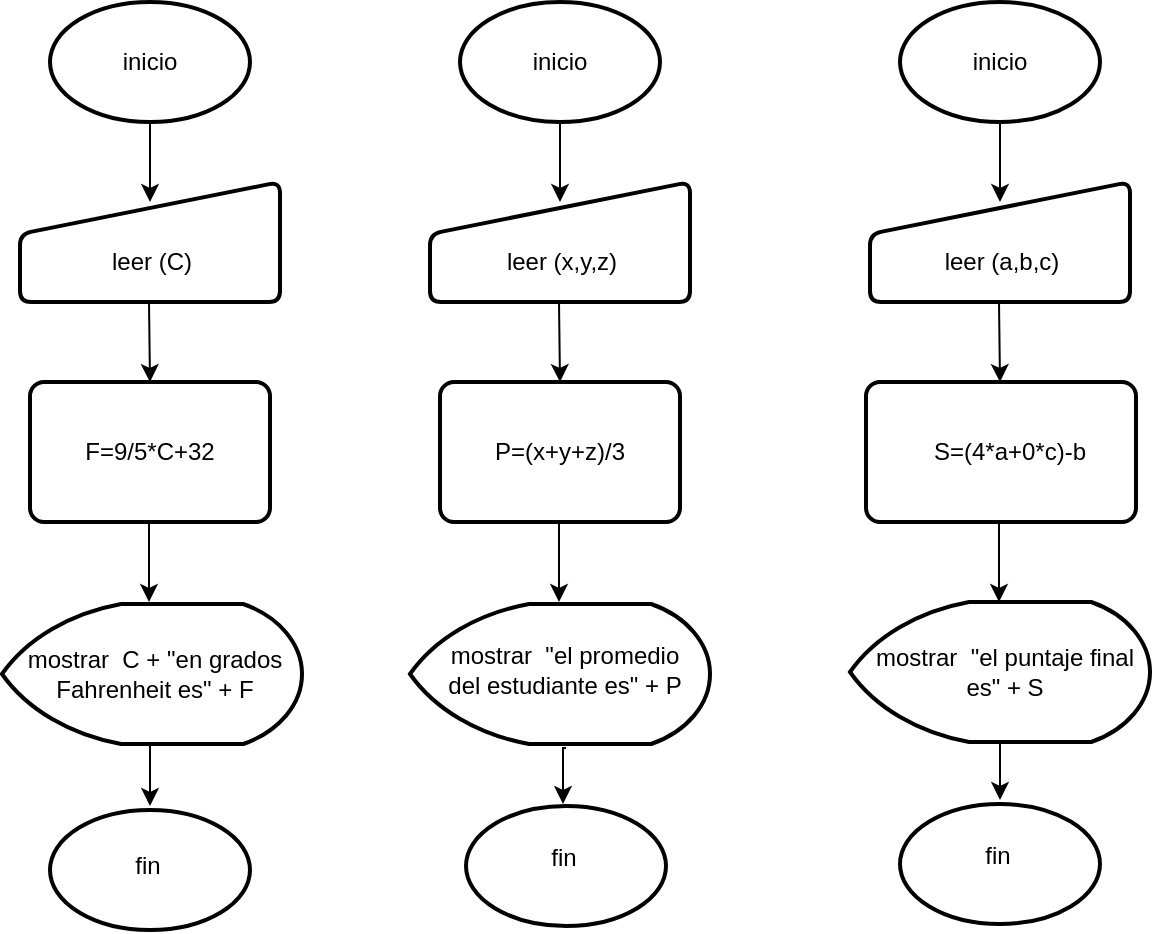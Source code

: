 <mxfile version="14.3.1" type="github">
  <diagram id="9x8AgEFm8JcBs6ROT7dz" name="Page-1">
    <mxGraphModel dx="868" dy="482" grid="1" gridSize="10" guides="1" tooltips="1" connect="1" arrows="1" fold="1" page="1" pageScale="1" pageWidth="850" pageHeight="1100" math="0" shadow="0">
      <root>
        <mxCell id="0" />
        <mxCell id="1" parent="0" />
        <mxCell id="WwBl7ZBWBrr476BR-5NG-23" value="" style="strokeWidth=2;html=1;shape=mxgraph.flowchart.start_1;whiteSpace=wrap;" parent="1" vertex="1">
          <mxGeometry x="80" y="40" width="100" height="60" as="geometry" />
        </mxCell>
        <mxCell id="WwBl7ZBWBrr476BR-5NG-2" value="inicio" style="text;html=1;strokeColor=none;fillColor=none;align=center;verticalAlign=middle;whiteSpace=wrap;rounded=0;" parent="1" vertex="1">
          <mxGeometry x="110" y="60" width="40" height="20" as="geometry" />
        </mxCell>
        <mxCell id="WwBl7ZBWBrr476BR-5NG-4" value="" style="endArrow=classic;html=1;exitX=0.5;exitY=1;exitDx=0;exitDy=0;" parent="1" edge="1">
          <mxGeometry width="50" height="50" relative="1" as="geometry">
            <mxPoint x="130" y="100" as="sourcePoint" />
            <mxPoint x="130" y="140" as="targetPoint" />
            <Array as="points" />
          </mxGeometry>
        </mxCell>
        <mxCell id="WwBl7ZBWBrr476BR-5NG-6" value="" style="html=1;strokeWidth=2;shape=manualInput;whiteSpace=wrap;rounded=1;size=26;arcSize=11;" parent="1" vertex="1">
          <mxGeometry x="65" y="130" width="130" height="60" as="geometry" />
        </mxCell>
        <mxCell id="WwBl7ZBWBrr476BR-5NG-8" value="leer (C)" style="text;html=1;strokeColor=none;fillColor=none;align=center;verticalAlign=middle;whiteSpace=wrap;rounded=0;" parent="1" vertex="1">
          <mxGeometry x="101" y="160" width="60" height="20" as="geometry" />
        </mxCell>
        <mxCell id="WwBl7ZBWBrr476BR-5NG-10" value="" style="endArrow=classic;html=1;" parent="1" edge="1">
          <mxGeometry width="50" height="50" relative="1" as="geometry">
            <mxPoint x="129.5" y="190" as="sourcePoint" />
            <mxPoint x="130" y="230" as="targetPoint" />
          </mxGeometry>
        </mxCell>
        <mxCell id="WwBl7ZBWBrr476BR-5NG-15" value="" style="endArrow=classic;html=1;" parent="1" edge="1">
          <mxGeometry width="50" height="50" relative="1" as="geometry">
            <mxPoint x="129.5" y="300" as="sourcePoint" />
            <mxPoint x="129.5" y="340" as="targetPoint" />
            <Array as="points">
              <mxPoint x="129.5" y="320" />
            </Array>
          </mxGeometry>
        </mxCell>
        <mxCell id="WwBl7ZBWBrr476BR-5NG-18" value="" style="strokeWidth=2;html=1;shape=mxgraph.flowchart.display;whiteSpace=wrap;" parent="1" vertex="1">
          <mxGeometry x="56" y="341" width="150" height="70" as="geometry" />
        </mxCell>
        <mxCell id="WwBl7ZBWBrr476BR-5NG-19" value="" style="strokeWidth=2;html=1;shape=mxgraph.flowchart.start_1;whiteSpace=wrap;" parent="1" vertex="1">
          <mxGeometry x="80" y="444" width="100" height="60" as="geometry" />
        </mxCell>
        <mxCell id="WwBl7ZBWBrr476BR-5NG-21" value="" style="rounded=1;whiteSpace=wrap;html=1;absoluteArcSize=1;arcSize=14;strokeWidth=2;" parent="1" vertex="1">
          <mxGeometry x="70" y="230" width="120" height="70" as="geometry" />
        </mxCell>
        <mxCell id="WwBl7ZBWBrr476BR-5NG-12" value="F=9/5*C+32" style="text;html=1;strokeColor=none;fillColor=none;align=center;verticalAlign=middle;whiteSpace=wrap;rounded=0;" parent="1" vertex="1">
          <mxGeometry x="95" y="250" width="70" height="30" as="geometry" />
        </mxCell>
        <mxCell id="WwBl7ZBWBrr476BR-5NG-22" value="mostrar&amp;nbsp; C + &quot;en grados Fahrenheit es&quot; + F" style="text;html=1;strokeColor=none;fillColor=none;align=center;verticalAlign=middle;whiteSpace=wrap;rounded=0;" parent="1" vertex="1">
          <mxGeometry x="65" y="346" width="135" height="60" as="geometry" />
        </mxCell>
        <mxCell id="WwBl7ZBWBrr476BR-5NG-26" value="fin" style="text;html=1;strokeColor=none;fillColor=none;align=center;verticalAlign=middle;whiteSpace=wrap;rounded=0;" parent="1" vertex="1">
          <mxGeometry x="108.5" y="462" width="40" height="20" as="geometry" />
        </mxCell>
        <mxCell id="WwBl7ZBWBrr476BR-5NG-30" value="" style="endArrow=classic;html=1;" parent="1" edge="1">
          <mxGeometry width="50" height="50" relative="1" as="geometry">
            <mxPoint x="130" y="412" as="sourcePoint" />
            <mxPoint x="130" y="442" as="targetPoint" />
          </mxGeometry>
        </mxCell>
        <mxCell id="WwBl7ZBWBrr476BR-5NG-32" value="" style="strokeWidth=2;html=1;shape=mxgraph.flowchart.start_1;whiteSpace=wrap;" parent="1" vertex="1">
          <mxGeometry x="285" y="40" width="100" height="60" as="geometry" />
        </mxCell>
        <mxCell id="WwBl7ZBWBrr476BR-5NG-33" value="inicio" style="text;html=1;strokeColor=none;fillColor=none;align=center;verticalAlign=middle;whiteSpace=wrap;rounded=0;" parent="1" vertex="1">
          <mxGeometry x="315" y="60" width="40" height="20" as="geometry" />
        </mxCell>
        <mxCell id="WwBl7ZBWBrr476BR-5NG-34" value="" style="endArrow=classic;html=1;exitX=0.5;exitY=1;exitDx=0;exitDy=0;" parent="1" edge="1">
          <mxGeometry width="50" height="50" relative="1" as="geometry">
            <mxPoint x="335" y="100" as="sourcePoint" />
            <mxPoint x="335" y="140" as="targetPoint" />
            <Array as="points" />
          </mxGeometry>
        </mxCell>
        <mxCell id="WwBl7ZBWBrr476BR-5NG-35" value="" style="html=1;strokeWidth=2;shape=manualInput;whiteSpace=wrap;rounded=1;size=26;arcSize=11;" parent="1" vertex="1">
          <mxGeometry x="270" y="130" width="130" height="60" as="geometry" />
        </mxCell>
        <mxCell id="WwBl7ZBWBrr476BR-5NG-36" value="leer (x,y,z)" style="text;html=1;strokeColor=none;fillColor=none;align=center;verticalAlign=middle;whiteSpace=wrap;rounded=0;" parent="1" vertex="1">
          <mxGeometry x="306" y="160" width="60" height="20" as="geometry" />
        </mxCell>
        <mxCell id="WwBl7ZBWBrr476BR-5NG-37" value="" style="endArrow=classic;html=1;" parent="1" edge="1">
          <mxGeometry width="50" height="50" relative="1" as="geometry">
            <mxPoint x="334.5" y="190" as="sourcePoint" />
            <mxPoint x="335" y="230" as="targetPoint" />
          </mxGeometry>
        </mxCell>
        <mxCell id="WwBl7ZBWBrr476BR-5NG-38" value="" style="endArrow=classic;html=1;" parent="1" edge="1">
          <mxGeometry width="50" height="50" relative="1" as="geometry">
            <mxPoint x="334.5" y="300" as="sourcePoint" />
            <mxPoint x="334.5" y="340" as="targetPoint" />
            <Array as="points">
              <mxPoint x="334.5" y="320" />
            </Array>
          </mxGeometry>
        </mxCell>
        <mxCell id="WwBl7ZBWBrr476BR-5NG-39" value="" style="strokeWidth=2;html=1;shape=mxgraph.flowchart.display;whiteSpace=wrap;" parent="1" vertex="1">
          <mxGeometry x="260" y="341" width="150" height="70" as="geometry" />
        </mxCell>
        <mxCell id="phLKoRFh6NZ3l-u0MXx0-19" value="" style="edgeStyle=orthogonalEdgeStyle;rounded=0;orthogonalLoop=1;jettySize=auto;html=1;" edge="1" parent="1">
          <mxGeometry relative="1" as="geometry">
            <mxPoint x="338" y="413" as="sourcePoint" />
            <mxPoint x="336.5" y="441" as="targetPoint" />
          </mxGeometry>
        </mxCell>
        <mxCell id="WwBl7ZBWBrr476BR-5NG-40" value="" style="strokeWidth=2;html=1;shape=mxgraph.flowchart.start_1;whiteSpace=wrap;" parent="1" vertex="1">
          <mxGeometry x="288" y="442" width="100" height="60" as="geometry" />
        </mxCell>
        <mxCell id="WwBl7ZBWBrr476BR-5NG-41" value="" style="rounded=1;whiteSpace=wrap;html=1;absoluteArcSize=1;arcSize=14;strokeWidth=2;" parent="1" vertex="1">
          <mxGeometry x="275" y="230" width="120" height="70" as="geometry" />
        </mxCell>
        <mxCell id="WwBl7ZBWBrr476BR-5NG-42" value="P=(x+y+z)/3" style="text;html=1;strokeColor=none;fillColor=none;align=center;verticalAlign=middle;whiteSpace=wrap;rounded=0;" parent="1" vertex="1">
          <mxGeometry x="300" y="250" width="70" height="30" as="geometry" />
        </mxCell>
        <mxCell id="WwBl7ZBWBrr476BR-5NG-43" value="mostrar&amp;nbsp; &quot;el promedio del estudiante es&quot; + P" style="text;html=1;strokeColor=none;fillColor=none;align=center;verticalAlign=middle;whiteSpace=wrap;rounded=0;" parent="1" vertex="1">
          <mxGeometry x="270" y="344" width="135" height="60" as="geometry" />
        </mxCell>
        <mxCell id="WwBl7ZBWBrr476BR-5NG-44" value="fin" style="text;html=1;strokeColor=none;fillColor=none;align=center;verticalAlign=middle;whiteSpace=wrap;rounded=0;" parent="1" vertex="1">
          <mxGeometry x="316.5" y="458" width="40" height="20" as="geometry" />
        </mxCell>
        <mxCell id="phLKoRFh6NZ3l-u0MXx0-1" value="" style="strokeWidth=2;html=1;shape=mxgraph.flowchart.start_1;whiteSpace=wrap;" vertex="1" parent="1">
          <mxGeometry x="505" y="40" width="100" height="60" as="geometry" />
        </mxCell>
        <mxCell id="phLKoRFh6NZ3l-u0MXx0-2" value="inicio" style="text;html=1;strokeColor=none;fillColor=none;align=center;verticalAlign=middle;whiteSpace=wrap;rounded=0;" vertex="1" parent="1">
          <mxGeometry x="535" y="60" width="40" height="20" as="geometry" />
        </mxCell>
        <mxCell id="phLKoRFh6NZ3l-u0MXx0-3" value="" style="endArrow=classic;html=1;exitX=0.5;exitY=1;exitDx=0;exitDy=0;" edge="1" parent="1">
          <mxGeometry width="50" height="50" relative="1" as="geometry">
            <mxPoint x="555" y="100" as="sourcePoint" />
            <mxPoint x="555" y="140" as="targetPoint" />
            <Array as="points" />
          </mxGeometry>
        </mxCell>
        <mxCell id="phLKoRFh6NZ3l-u0MXx0-4" value="" style="html=1;strokeWidth=2;shape=manualInput;whiteSpace=wrap;rounded=1;size=26;arcSize=11;" vertex="1" parent="1">
          <mxGeometry x="490" y="130" width="130" height="60" as="geometry" />
        </mxCell>
        <mxCell id="phLKoRFh6NZ3l-u0MXx0-5" value="leer (a,b,c)" style="text;html=1;strokeColor=none;fillColor=none;align=center;verticalAlign=middle;whiteSpace=wrap;rounded=0;" vertex="1" parent="1">
          <mxGeometry x="526" y="160" width="60" height="20" as="geometry" />
        </mxCell>
        <mxCell id="phLKoRFh6NZ3l-u0MXx0-6" value="" style="endArrow=classic;html=1;" edge="1" parent="1">
          <mxGeometry width="50" height="50" relative="1" as="geometry">
            <mxPoint x="554.5" y="190" as="sourcePoint" />
            <mxPoint x="555" y="230" as="targetPoint" />
          </mxGeometry>
        </mxCell>
        <mxCell id="phLKoRFh6NZ3l-u0MXx0-7" value="" style="endArrow=classic;html=1;" edge="1" parent="1">
          <mxGeometry width="50" height="50" relative="1" as="geometry">
            <mxPoint x="554.5" y="300" as="sourcePoint" />
            <mxPoint x="554.5" y="340" as="targetPoint" />
            <Array as="points">
              <mxPoint x="554.5" y="320" />
            </Array>
          </mxGeometry>
        </mxCell>
        <mxCell id="phLKoRFh6NZ3l-u0MXx0-8" value="" style="strokeWidth=2;html=1;shape=mxgraph.flowchart.display;whiteSpace=wrap;" vertex="1" parent="1">
          <mxGeometry x="480" y="340" width="150" height="70" as="geometry" />
        </mxCell>
        <mxCell id="phLKoRFh6NZ3l-u0MXx0-9" value="" style="strokeWidth=2;html=1;shape=mxgraph.flowchart.start_1;whiteSpace=wrap;" vertex="1" parent="1">
          <mxGeometry x="505" y="441" width="100" height="60" as="geometry" />
        </mxCell>
        <mxCell id="phLKoRFh6NZ3l-u0MXx0-10" value="" style="rounded=1;whiteSpace=wrap;html=1;absoluteArcSize=1;arcSize=14;strokeWidth=2;" vertex="1" parent="1">
          <mxGeometry x="488" y="230" width="135" height="70" as="geometry" />
        </mxCell>
        <mxCell id="phLKoRFh6NZ3l-u0MXx0-11" value="S=(4*a+0*c)-b" style="text;html=1;strokeColor=none;fillColor=none;align=center;verticalAlign=middle;whiteSpace=wrap;rounded=0;" vertex="1" parent="1">
          <mxGeometry x="520" y="250" width="80" height="30" as="geometry" />
        </mxCell>
        <mxCell id="phLKoRFh6NZ3l-u0MXx0-12" value="mostrar&amp;nbsp; &quot;el puntaje final es&quot; + S" style="text;html=1;strokeColor=none;fillColor=none;align=center;verticalAlign=middle;whiteSpace=wrap;rounded=0;" vertex="1" parent="1">
          <mxGeometry x="490" y="345" width="135" height="60" as="geometry" />
        </mxCell>
        <mxCell id="phLKoRFh6NZ3l-u0MXx0-13" value="fin" style="text;html=1;strokeColor=none;fillColor=none;align=center;verticalAlign=middle;whiteSpace=wrap;rounded=0;" vertex="1" parent="1">
          <mxGeometry x="533.5" y="457" width="40" height="20" as="geometry" />
        </mxCell>
        <mxCell id="phLKoRFh6NZ3l-u0MXx0-14" value="" style="endArrow=classic;html=1;" edge="1" parent="1">
          <mxGeometry width="50" height="50" relative="1" as="geometry">
            <mxPoint x="555" y="409" as="sourcePoint" />
            <mxPoint x="555" y="439" as="targetPoint" />
          </mxGeometry>
        </mxCell>
      </root>
    </mxGraphModel>
  </diagram>
</mxfile>
